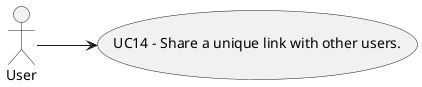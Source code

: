@startuml

left to right direction
actor User

usecase UC14 as "UC14 - Share a unique link with other users."
User --> UC14

@enduml